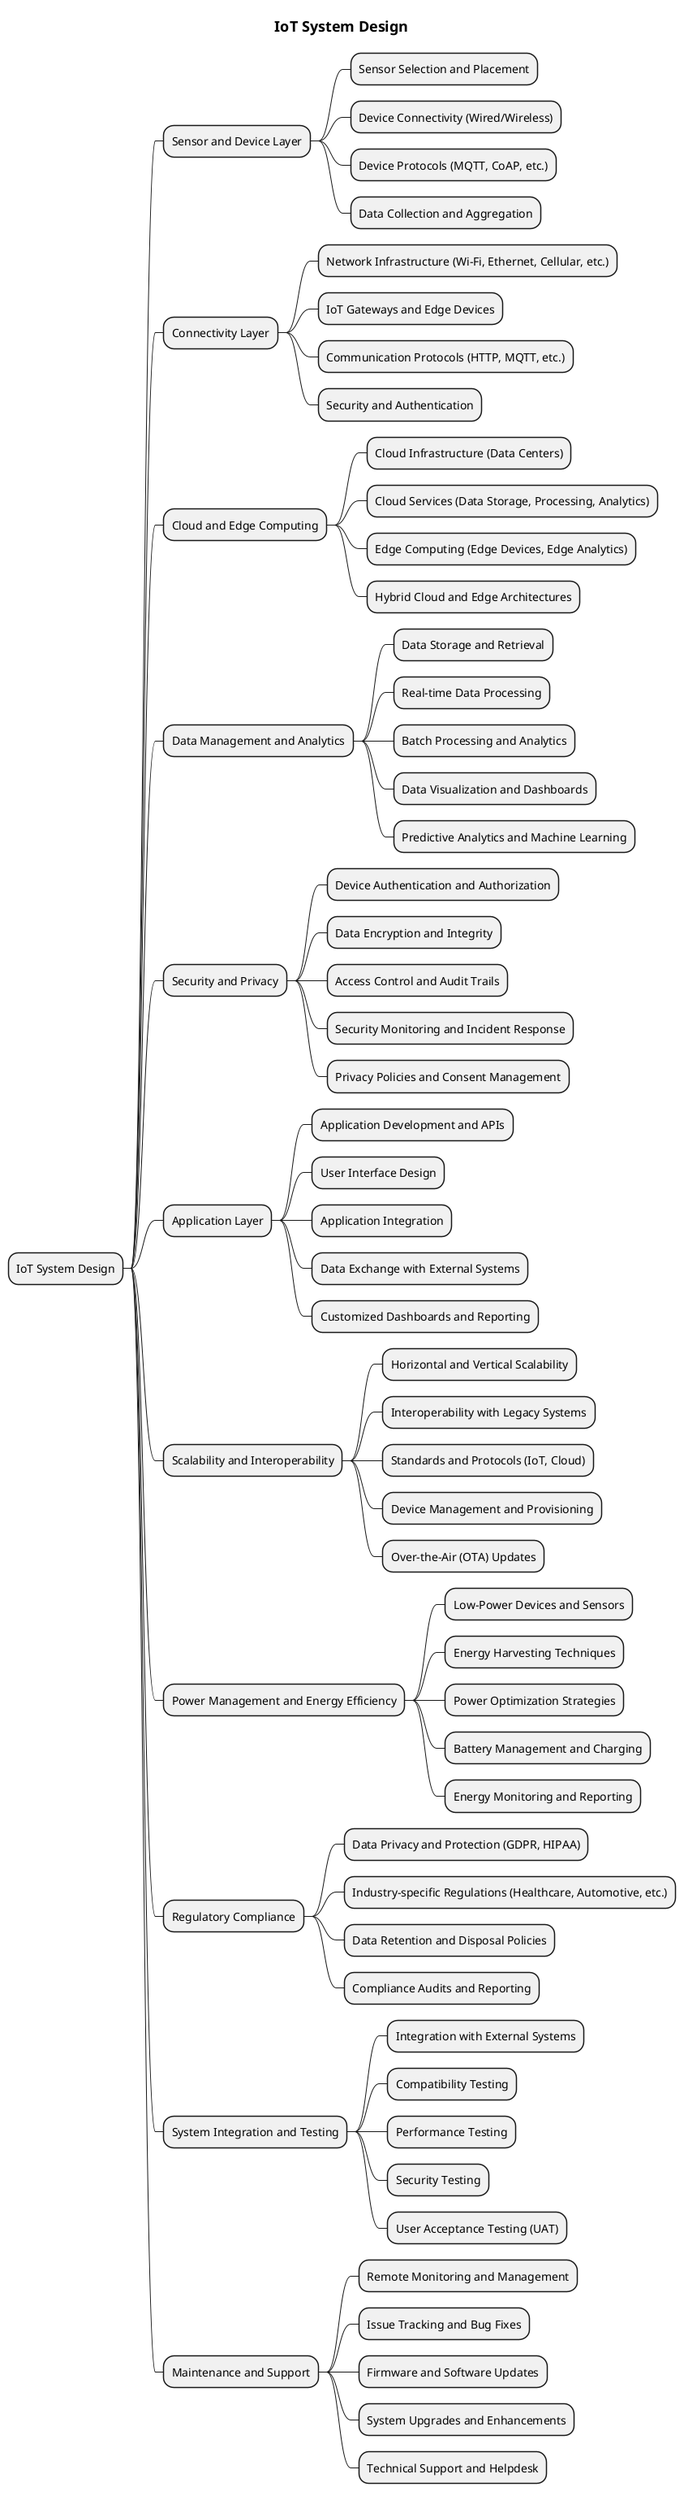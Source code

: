@startmindmap

title = IoT System Design
* IoT System Design
** Sensor and Device Layer
*** Sensor Selection and Placement
*** Device Connectivity (Wired/Wireless)
*** Device Protocols (MQTT, CoAP, etc.)
*** Data Collection and Aggregation
** Connectivity Layer
*** Network Infrastructure (Wi-Fi, Ethernet, Cellular, etc.)
*** IoT Gateways and Edge Devices
*** Communication Protocols (HTTP, MQTT, etc.)
*** Security and Authentication
** Cloud and Edge Computing
*** Cloud Infrastructure (Data Centers)
*** Cloud Services (Data Storage, Processing, Analytics)
*** Edge Computing (Edge Devices, Edge Analytics)
*** Hybrid Cloud and Edge Architectures
** Data Management and Analytics
*** Data Storage and Retrieval
*** Real-time Data Processing
*** Batch Processing and Analytics
*** Data Visualization and Dashboards
*** Predictive Analytics and Machine Learning
** Security and Privacy
*** Device Authentication and Authorization
*** Data Encryption and Integrity
*** Access Control and Audit Trails
*** Security Monitoring and Incident Response
*** Privacy Policies and Consent Management
** Application Layer
*** Application Development and APIs
*** User Interface Design
*** Application Integration
*** Data Exchange with External Systems
*** Customized Dashboards and Reporting
** Scalability and Interoperability
*** Horizontal and Vertical Scalability
*** Interoperability with Legacy Systems
*** Standards and Protocols (IoT, Cloud)
*** Device Management and Provisioning
*** Over-the-Air (OTA) Updates
** Power Management and Energy Efficiency
*** Low-Power Devices and Sensors
*** Energy Harvesting Techniques
*** Power Optimization Strategies
*** Battery Management and Charging
*** Energy Monitoring and Reporting
** Regulatory Compliance
*** Data Privacy and Protection (GDPR, HIPAA)
*** Industry-specific Regulations (Healthcare, Automotive, etc.)
*** Data Retention and Disposal Policies
*** Compliance Audits and Reporting
** System Integration and Testing
*** Integration with External Systems
*** Compatibility Testing
*** Performance Testing
*** Security Testing
*** User Acceptance Testing (UAT)
** Maintenance and Support
*** Remote Monitoring and Management
*** Issue Tracking and Bug Fixes
*** Firmware and Software Updates
*** System Upgrades and Enhancements
*** Technical Support and Helpdesk

@endmindmap
